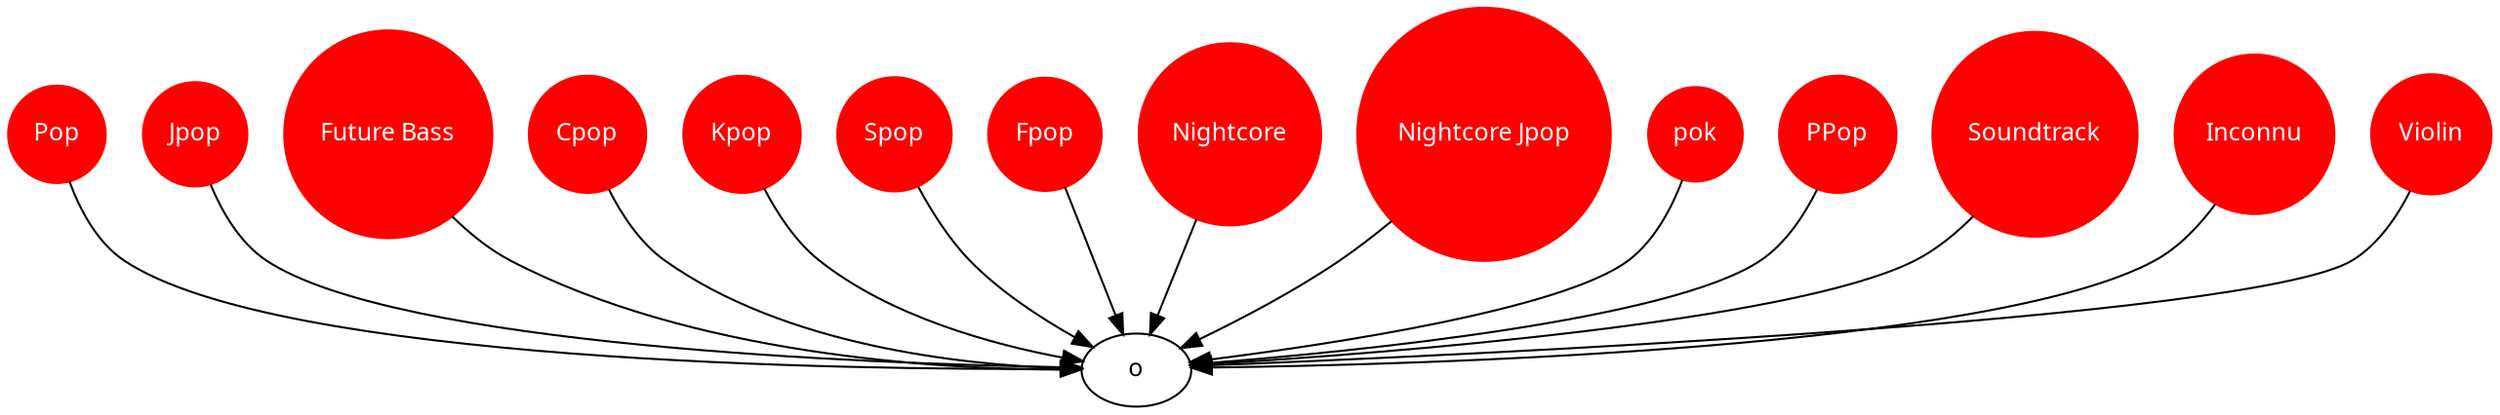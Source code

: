 digraph G {
0 [fontname="Calibri",  fontsize=12, label="o", comment="o"];
1 [fontname="Calibri",  fontsize=12, fontcolor="#FFFFFFFF", shape=circle, style=filled, label="Pop", color="#FF0000FF", fillcolor="#FF0000FF", comment="Pop"];
2 [fontname="Calibri",  fontsize=12, fontcolor="#FFFFFFFF", shape=circle, style=filled, label="Jpop", color="#FF0000FF", fillcolor="#FF0000FF", comment="Jpop"];
3 [fontname="Calibri",  fontsize=12, fontcolor="#FFFFFFFF", shape=circle, style=filled, label="Future Bass", color="#FF0000FF", fillcolor="#FF0000FF", comment="Future Bass"];
4 [fontname="Calibri",  fontsize=12, fontcolor="#FFFFFFFF", shape=circle, style=filled, label="Cpop", color="#FF0000FF", fillcolor="#FF0000FF", comment="Cpop"];
5 [fontname="Calibri",  fontsize=12, fontcolor="#FFFFFFFF", shape=circle, style=filled, label="Kpop", color="#FF0000FF", fillcolor="#FF0000FF", comment="Kpop"];
6 [fontname="Calibri",  fontsize=12, fontcolor="#FFFFFFFF", shape=circle, style=filled, label="Spop", color="#FF0000FF", fillcolor="#FF0000FF", comment="Spop"];
7 [fontname="Calibri",  fontsize=12, fontcolor="#FFFFFFFF", shape=circle, style=filled, label="Fpop", color="#FF0000FF", fillcolor="#FF0000FF", comment="Fpop"];
8 [fontname="Calibri",  fontsize=12, fontcolor="#FFFFFFFF", shape=circle, style=filled, label="Nightcore", color="#FF0000FF", fillcolor="#FF0000FF", comment="Nightcore"];
9 [fontname="Calibri",  fontsize=12, fontcolor="#FFFFFFFF", shape=circle, style=filled, label="Nightcore Jpop", color="#FF0000FF", fillcolor="#FF0000FF", comment="Nightcore Jpop"];
10 [fontname="Calibri",  fontsize=12, fontcolor="#FFFFFFFF", shape=circle, style=filled, label="pok", color="#FF0000FF", fillcolor="#FF0000FF", comment="pok"];
11 [fontname="Calibri",  fontsize=12, fontcolor="#FFFFFFFF", shape=circle, style=filled, label="PPop", color="#FF0000FF", fillcolor="#FF0000FF", comment="PPop"];
12 [fontname="Calibri",  fontsize=12, fontcolor="#FFFFFFFF", shape=circle, style=filled, label="Soundtrack", color="#FF0000FF", fillcolor="#FF0000FF", comment="Soundtrack"];
13 [fontname="Calibri",  fontsize=12, fontcolor="#FFFFFFFF", shape=circle, style=filled, label="Inconnu", color="#FF0000FF", fillcolor="#FF0000FF", comment="Inconnu"];
14 [fontname="Calibri",  fontsize=12, fontcolor="#FFFFFFFF", shape=circle, style=filled, label="Violin", color="#FF0000FF", fillcolor="#FF0000FF", comment="Violin"];
1 -> 0 [];
2 -> 0 [];
3 -> 0 [];
4 -> 0 [];
5 -> 0 [];
6 -> 0 [];
7 -> 0 [];
8 -> 0 [];
9 -> 0 [];
10 -> 0 [];
11 -> 0 [];
12 -> 0 [];
13 -> 0 [];
14 -> 0 [];
}
